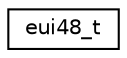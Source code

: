 digraph "Graphical Class Hierarchy"
{
 // LATEX_PDF_SIZE
  edge [fontname="Helvetica",fontsize="10",labelfontname="Helvetica",labelfontsize="10"];
  node [fontname="Helvetica",fontsize="10",shape=record];
  rankdir="LR";
  Node0 [label="eui48_t",height=0.2,width=0.4,color="black", fillcolor="white", style="filled",URL="$structeui48__t.html",tooltip="Data type to represent an EUI-48."];
}
